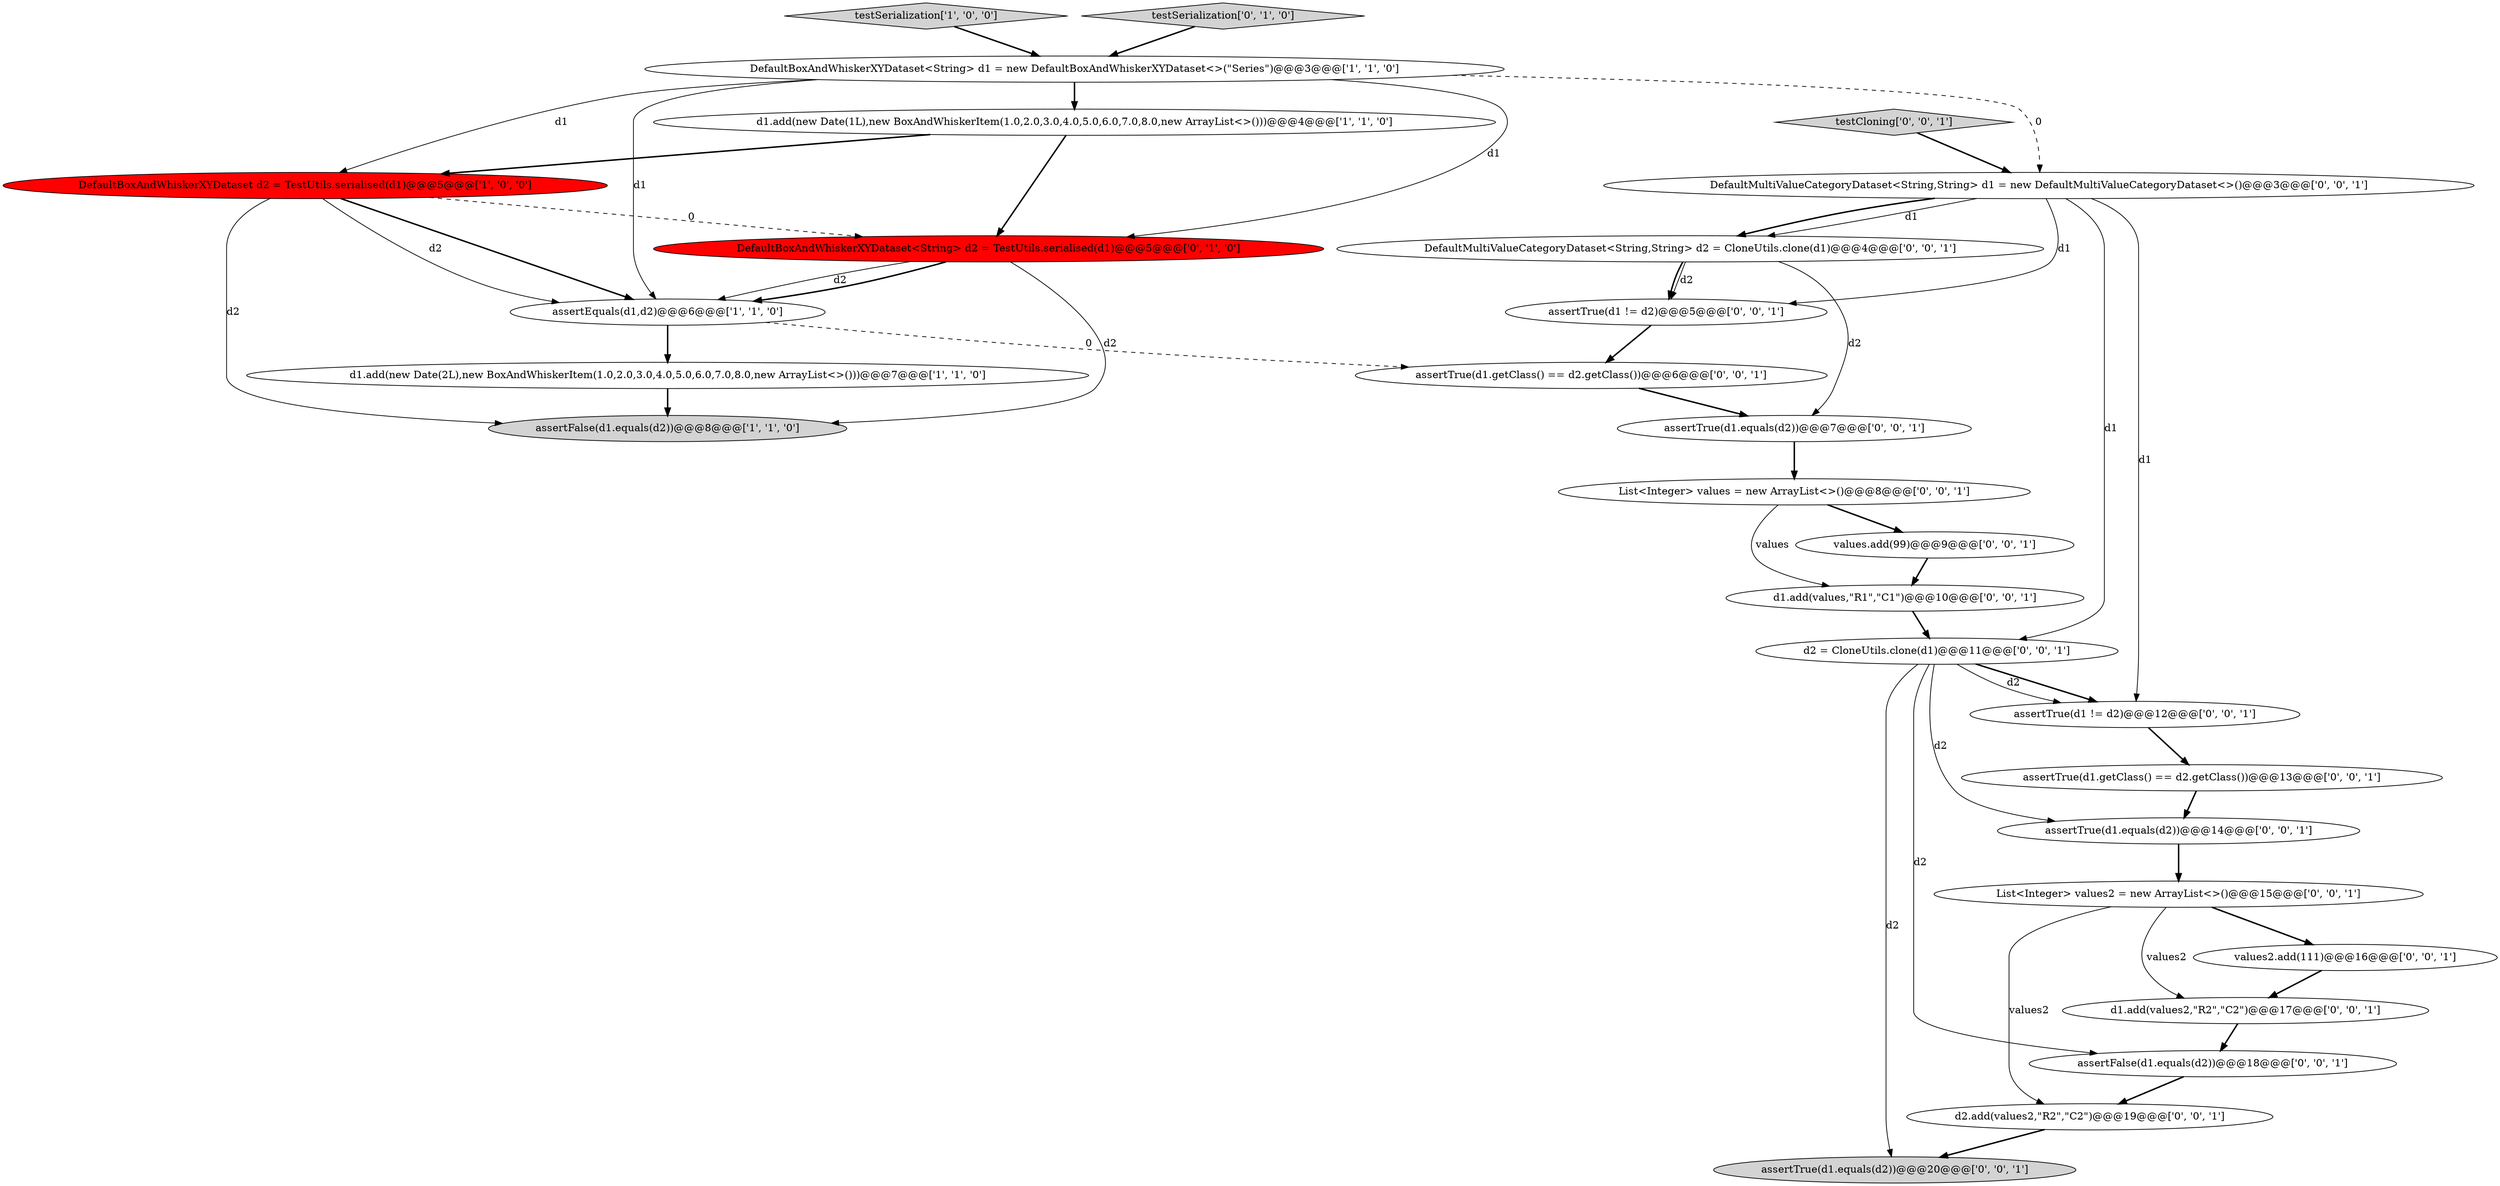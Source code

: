 digraph {
26 [style = filled, label = "d2.add(values2,\"R2\",\"C2\")@@@19@@@['0', '0', '1']", fillcolor = white, shape = ellipse image = "AAA0AAABBB3BBB"];
1 [style = filled, label = "testSerialization['1', '0', '0']", fillcolor = lightgray, shape = diamond image = "AAA0AAABBB1BBB"];
16 [style = filled, label = "d1.add(values,\"R1\",\"C1\")@@@10@@@['0', '0', '1']", fillcolor = white, shape = ellipse image = "AAA0AAABBB3BBB"];
7 [style = filled, label = "DefaultBoxAndWhiskerXYDataset<String> d2 = TestUtils.serialised(d1)@@@5@@@['0', '1', '0']", fillcolor = red, shape = ellipse image = "AAA1AAABBB2BBB"];
6 [style = filled, label = "assertEquals(d1,d2)@@@6@@@['1', '1', '0']", fillcolor = white, shape = ellipse image = "AAA0AAABBB1BBB"];
13 [style = filled, label = "List<Integer> values = new ArrayList<>()@@@8@@@['0', '0', '1']", fillcolor = white, shape = ellipse image = "AAA0AAABBB3BBB"];
22 [style = filled, label = "d1.add(values2,\"R2\",\"C2\")@@@17@@@['0', '0', '1']", fillcolor = white, shape = ellipse image = "AAA0AAABBB3BBB"];
17 [style = filled, label = "assertTrue(d1.getClass() == d2.getClass())@@@6@@@['0', '0', '1']", fillcolor = white, shape = ellipse image = "AAA0AAABBB3BBB"];
27 [style = filled, label = "testCloning['0', '0', '1']", fillcolor = lightgray, shape = diamond image = "AAA0AAABBB3BBB"];
19 [style = filled, label = "assertTrue(d1.equals(d2))@@@7@@@['0', '0', '1']", fillcolor = white, shape = ellipse image = "AAA0AAABBB3BBB"];
4 [style = filled, label = "assertFalse(d1.equals(d2))@@@8@@@['1', '1', '0']", fillcolor = lightgray, shape = ellipse image = "AAA0AAABBB1BBB"];
10 [style = filled, label = "assertTrue(d1 != d2)@@@12@@@['0', '0', '1']", fillcolor = white, shape = ellipse image = "AAA0AAABBB3BBB"];
5 [style = filled, label = "d1.add(new Date(2L),new BoxAndWhiskerItem(1.0,2.0,3.0,4.0,5.0,6.0,7.0,8.0,new ArrayList<>()))@@@7@@@['1', '1', '0']", fillcolor = white, shape = ellipse image = "AAA0AAABBB1BBB"];
25 [style = filled, label = "d2 = CloneUtils.clone(d1)@@@11@@@['0', '0', '1']", fillcolor = white, shape = ellipse image = "AAA0AAABBB3BBB"];
20 [style = filled, label = "values.add(99)@@@9@@@['0', '0', '1']", fillcolor = white, shape = ellipse image = "AAA0AAABBB3BBB"];
21 [style = filled, label = "List<Integer> values2 = new ArrayList<>()@@@15@@@['0', '0', '1']", fillcolor = white, shape = ellipse image = "AAA0AAABBB3BBB"];
2 [style = filled, label = "d1.add(new Date(1L),new BoxAndWhiskerItem(1.0,2.0,3.0,4.0,5.0,6.0,7.0,8.0,new ArrayList<>()))@@@4@@@['1', '1', '0']", fillcolor = white, shape = ellipse image = "AAA0AAABBB1BBB"];
15 [style = filled, label = "values2.add(111)@@@16@@@['0', '0', '1']", fillcolor = white, shape = ellipse image = "AAA0AAABBB3BBB"];
11 [style = filled, label = "DefaultMultiValueCategoryDataset<String,String> d1 = new DefaultMultiValueCategoryDataset<>()@@@3@@@['0', '0', '1']", fillcolor = white, shape = ellipse image = "AAA0AAABBB3BBB"];
18 [style = filled, label = "assertFalse(d1.equals(d2))@@@18@@@['0', '0', '1']", fillcolor = white, shape = ellipse image = "AAA0AAABBB3BBB"];
23 [style = filled, label = "assertTrue(d1 != d2)@@@5@@@['0', '0', '1']", fillcolor = white, shape = ellipse image = "AAA0AAABBB3BBB"];
0 [style = filled, label = "DefaultBoxAndWhiskerXYDataset<String> d1 = new DefaultBoxAndWhiskerXYDataset<>(\"Series\")@@@3@@@['1', '1', '0']", fillcolor = white, shape = ellipse image = "AAA0AAABBB1BBB"];
3 [style = filled, label = "DefaultBoxAndWhiskerXYDataset d2 = TestUtils.serialised(d1)@@@5@@@['1', '0', '0']", fillcolor = red, shape = ellipse image = "AAA1AAABBB1BBB"];
12 [style = filled, label = "assertTrue(d1.getClass() == d2.getClass())@@@13@@@['0', '0', '1']", fillcolor = white, shape = ellipse image = "AAA0AAABBB3BBB"];
9 [style = filled, label = "assertTrue(d1.equals(d2))@@@20@@@['0', '0', '1']", fillcolor = lightgray, shape = ellipse image = "AAA0AAABBB3BBB"];
14 [style = filled, label = "assertTrue(d1.equals(d2))@@@14@@@['0', '0', '1']", fillcolor = white, shape = ellipse image = "AAA0AAABBB3BBB"];
8 [style = filled, label = "testSerialization['0', '1', '0']", fillcolor = lightgray, shape = diamond image = "AAA0AAABBB2BBB"];
24 [style = filled, label = "DefaultMultiValueCategoryDataset<String,String> d2 = CloneUtils.clone(d1)@@@4@@@['0', '0', '1']", fillcolor = white, shape = ellipse image = "AAA0AAABBB3BBB"];
11->24 [style = solid, label="d1"];
0->3 [style = solid, label="d1"];
24->19 [style = solid, label="d2"];
25->9 [style = solid, label="d2"];
3->6 [style = solid, label="d2"];
3->7 [style = dashed, label="0"];
21->15 [style = bold, label=""];
2->3 [style = bold, label=""];
0->2 [style = bold, label=""];
18->26 [style = bold, label=""];
3->6 [style = bold, label=""];
26->9 [style = bold, label=""];
16->25 [style = bold, label=""];
0->11 [style = dashed, label="0"];
6->17 [style = dashed, label="0"];
1->0 [style = bold, label=""];
7->6 [style = solid, label="d2"];
11->23 [style = solid, label="d1"];
3->4 [style = solid, label="d2"];
11->24 [style = bold, label=""];
24->23 [style = bold, label=""];
17->19 [style = bold, label=""];
13->16 [style = solid, label="values"];
0->6 [style = solid, label="d1"];
11->10 [style = solid, label="d1"];
15->22 [style = bold, label=""];
8->0 [style = bold, label=""];
6->5 [style = bold, label=""];
22->18 [style = bold, label=""];
20->16 [style = bold, label=""];
19->13 [style = bold, label=""];
27->11 [style = bold, label=""];
0->7 [style = solid, label="d1"];
7->4 [style = solid, label="d2"];
10->12 [style = bold, label=""];
5->4 [style = bold, label=""];
7->6 [style = bold, label=""];
12->14 [style = bold, label=""];
23->17 [style = bold, label=""];
25->10 [style = bold, label=""];
24->23 [style = solid, label="d2"];
25->10 [style = solid, label="d2"];
25->18 [style = solid, label="d2"];
21->22 [style = solid, label="values2"];
2->7 [style = bold, label=""];
25->14 [style = solid, label="d2"];
21->26 [style = solid, label="values2"];
14->21 [style = bold, label=""];
11->25 [style = solid, label="d1"];
13->20 [style = bold, label=""];
}
